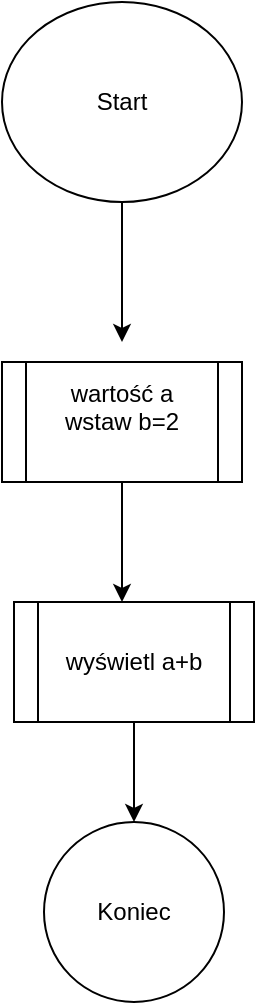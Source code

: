 <mxfile version="20.8.20" type="github">
  <diagram name="Strona-1" id="yZaS9Eq-cd4GEcoH4mTa">
    <mxGraphModel dx="1434" dy="782" grid="1" gridSize="10" guides="1" tooltips="1" connect="1" arrows="1" fold="1" page="1" pageScale="1" pageWidth="827" pageHeight="1169" math="0" shadow="0">
      <root>
        <mxCell id="0" />
        <mxCell id="1" parent="0" />
        <mxCell id="obH-sZBmbUbdDBmRDczn-1" value="Start" style="ellipse;whiteSpace=wrap;html=1;" vertex="1" parent="1">
          <mxGeometry x="414" y="30" width="120" height="100" as="geometry" />
        </mxCell>
        <mxCell id="obH-sZBmbUbdDBmRDczn-3" value="" style="endArrow=classic;html=1;rounded=0;exitX=0.5;exitY=1;exitDx=0;exitDy=0;" edge="1" parent="1" source="obH-sZBmbUbdDBmRDczn-1">
          <mxGeometry width="50" height="50" relative="1" as="geometry">
            <mxPoint x="440" y="210" as="sourcePoint" />
            <mxPoint x="474" y="200" as="targetPoint" />
          </mxGeometry>
        </mxCell>
        <mxCell id="obH-sZBmbUbdDBmRDczn-4" value="wartość a &lt;br&gt;&lt;div&gt;wstaw b=2&lt;/div&gt;&lt;div&gt;&lt;br&gt;&lt;/div&gt;" style="shape=process;whiteSpace=wrap;html=1;backgroundOutline=1;" vertex="1" parent="1">
          <mxGeometry x="414" y="210" width="120" height="60" as="geometry" />
        </mxCell>
        <mxCell id="obH-sZBmbUbdDBmRDczn-5" value="" style="endArrow=classic;html=1;rounded=0;exitX=0.5;exitY=1;exitDx=0;exitDy=0;" edge="1" parent="1" source="obH-sZBmbUbdDBmRDczn-4">
          <mxGeometry width="50" height="50" relative="1" as="geometry">
            <mxPoint x="390" y="420" as="sourcePoint" />
            <mxPoint x="474" y="330" as="targetPoint" />
          </mxGeometry>
        </mxCell>
        <mxCell id="obH-sZBmbUbdDBmRDczn-6" value="wyświetl a+b" style="shape=process;whiteSpace=wrap;html=1;backgroundOutline=1;" vertex="1" parent="1">
          <mxGeometry x="420" y="330" width="120" height="60" as="geometry" />
        </mxCell>
        <mxCell id="obH-sZBmbUbdDBmRDczn-7" value="" style="endArrow=classic;html=1;rounded=0;exitX=0.5;exitY=1;exitDx=0;exitDy=0;" edge="1" parent="1" source="obH-sZBmbUbdDBmRDczn-6">
          <mxGeometry width="50" height="50" relative="1" as="geometry">
            <mxPoint x="390" y="420" as="sourcePoint" />
            <mxPoint x="480" y="440" as="targetPoint" />
          </mxGeometry>
        </mxCell>
        <mxCell id="obH-sZBmbUbdDBmRDczn-8" value="Koniec" style="ellipse;whiteSpace=wrap;html=1;aspect=fixed;" vertex="1" parent="1">
          <mxGeometry x="435" y="440" width="90" height="90" as="geometry" />
        </mxCell>
      </root>
    </mxGraphModel>
  </diagram>
</mxfile>
